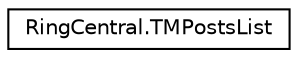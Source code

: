 digraph "Graphical Class Hierarchy"
{
 // LATEX_PDF_SIZE
  edge [fontname="Helvetica",fontsize="10",labelfontname="Helvetica",labelfontsize="10"];
  node [fontname="Helvetica",fontsize="10",shape=record];
  rankdir="LR";
  Node0 [label="RingCentral.TMPostsList",height=0.2,width=0.4,color="black", fillcolor="white", style="filled",URL="$classRingCentral_1_1TMPostsList.html",tooltip=" "];
}
